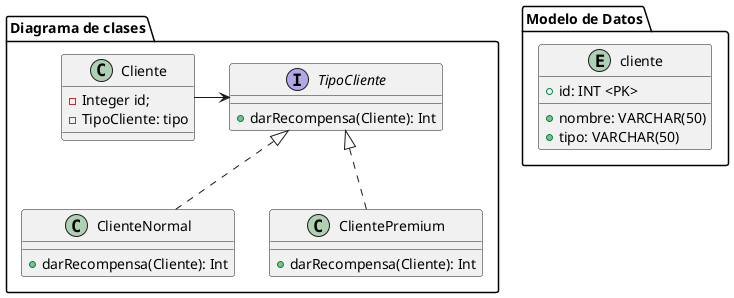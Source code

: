 @startuml
package "Diagrama de clases" {

    class Cliente {
        -Integer id;
        -TipoCliente: tipo
    }



    Cliente --right> TipoCliente
    interface TipoCliente {
        +darRecompensa(Cliente): Int
    }

    class ClienteNormal  implements TipoCliente {
        +darRecompensa(Cliente): Int
    }
    class ClientePremium  implements TipoCliente {
        +darRecompensa(Cliente): Int
    }
}


package "Modelo de Datos" {
    entity "cliente" as cliente {
        +id: INT <PK>
        +nombre: VARCHAR(50)
        +tipo: VARCHAR(50)
    }

}


@enduml
